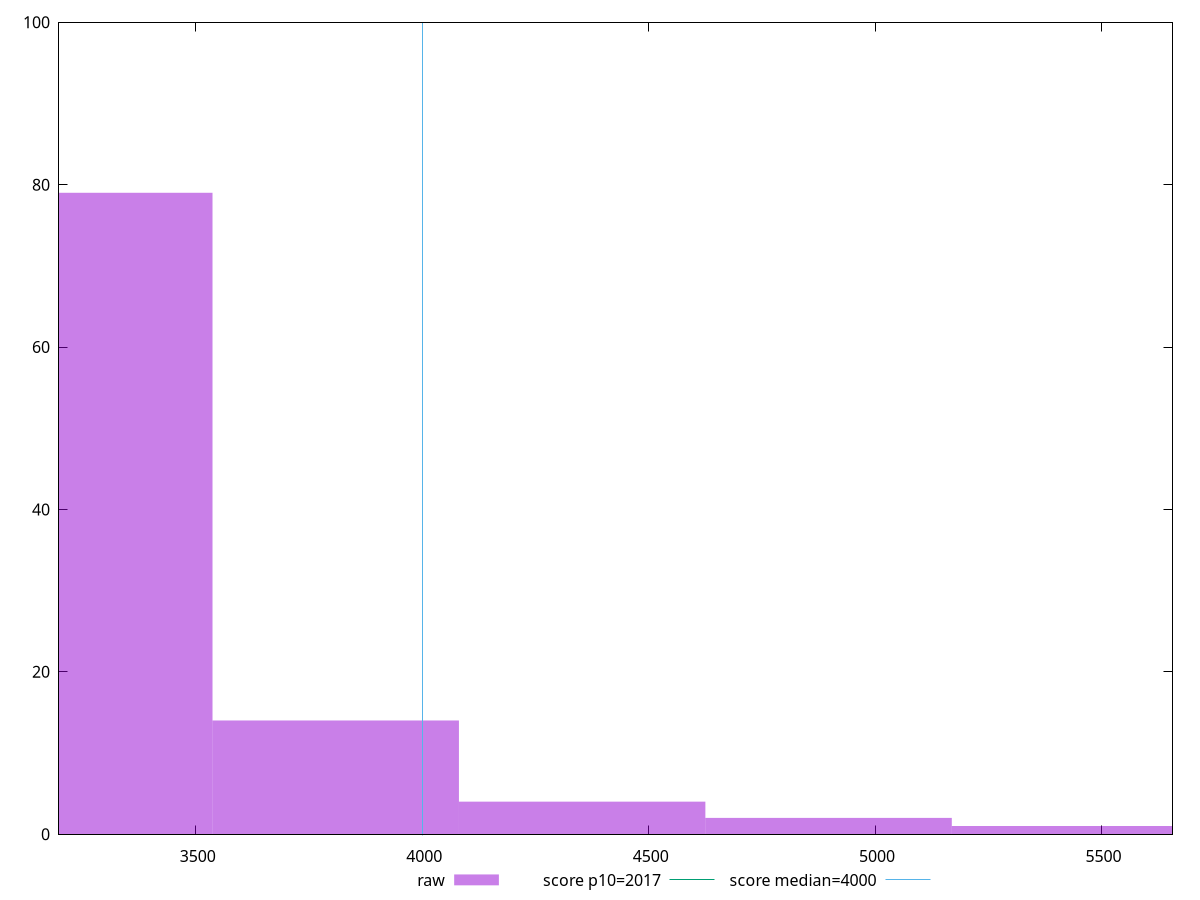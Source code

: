 reset

$raw <<EOF
4897.244412758999 2
3808.9678765903323 14
4353.106144674665 4
3264.829608505999 79
5441.382680843331 1
EOF

set key outside below
set boxwidth 544.1382680843332
set xrange [3197.9680000000003:5656.6159999999945]
set yrange [0:100]
set trange [0:100]
set style fill transparent solid 0.5 noborder

set parametric
set terminal svg size 640, 490 enhanced background rgb 'white'
set output "report_00025_2021-02-22T21:38:55.199Z/mainthread-work-breakdown/samples/pages+cached/raw/histogram.svg"

plot $raw title "raw" with boxes, \
     2017,t title "score p10=2017", \
     4000,t title "score median=4000"

reset
